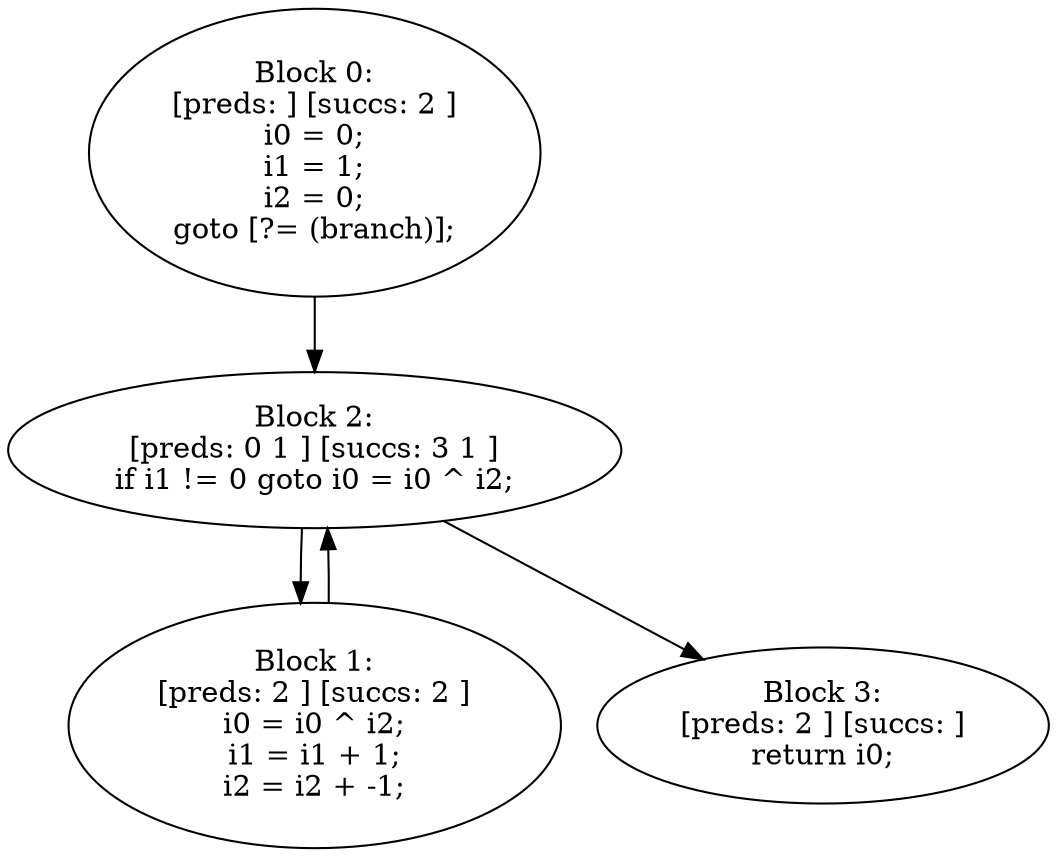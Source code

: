 digraph "unitGraph" {
    "Block 0:
[preds: ] [succs: 2 ]
i0 = 0;
i1 = 1;
i2 = 0;
goto [?= (branch)];
"
    "Block 1:
[preds: 2 ] [succs: 2 ]
i0 = i0 ^ i2;
i1 = i1 + 1;
i2 = i2 + -1;
"
    "Block 2:
[preds: 0 1 ] [succs: 3 1 ]
if i1 != 0 goto i0 = i0 ^ i2;
"
    "Block 3:
[preds: 2 ] [succs: ]
return i0;
"
    "Block 0:
[preds: ] [succs: 2 ]
i0 = 0;
i1 = 1;
i2 = 0;
goto [?= (branch)];
"->"Block 2:
[preds: 0 1 ] [succs: 3 1 ]
if i1 != 0 goto i0 = i0 ^ i2;
";
    "Block 1:
[preds: 2 ] [succs: 2 ]
i0 = i0 ^ i2;
i1 = i1 + 1;
i2 = i2 + -1;
"->"Block 2:
[preds: 0 1 ] [succs: 3 1 ]
if i1 != 0 goto i0 = i0 ^ i2;
";
    "Block 2:
[preds: 0 1 ] [succs: 3 1 ]
if i1 != 0 goto i0 = i0 ^ i2;
"->"Block 3:
[preds: 2 ] [succs: ]
return i0;
";
    "Block 2:
[preds: 0 1 ] [succs: 3 1 ]
if i1 != 0 goto i0 = i0 ^ i2;
"->"Block 1:
[preds: 2 ] [succs: 2 ]
i0 = i0 ^ i2;
i1 = i1 + 1;
i2 = i2 + -1;
";
}
